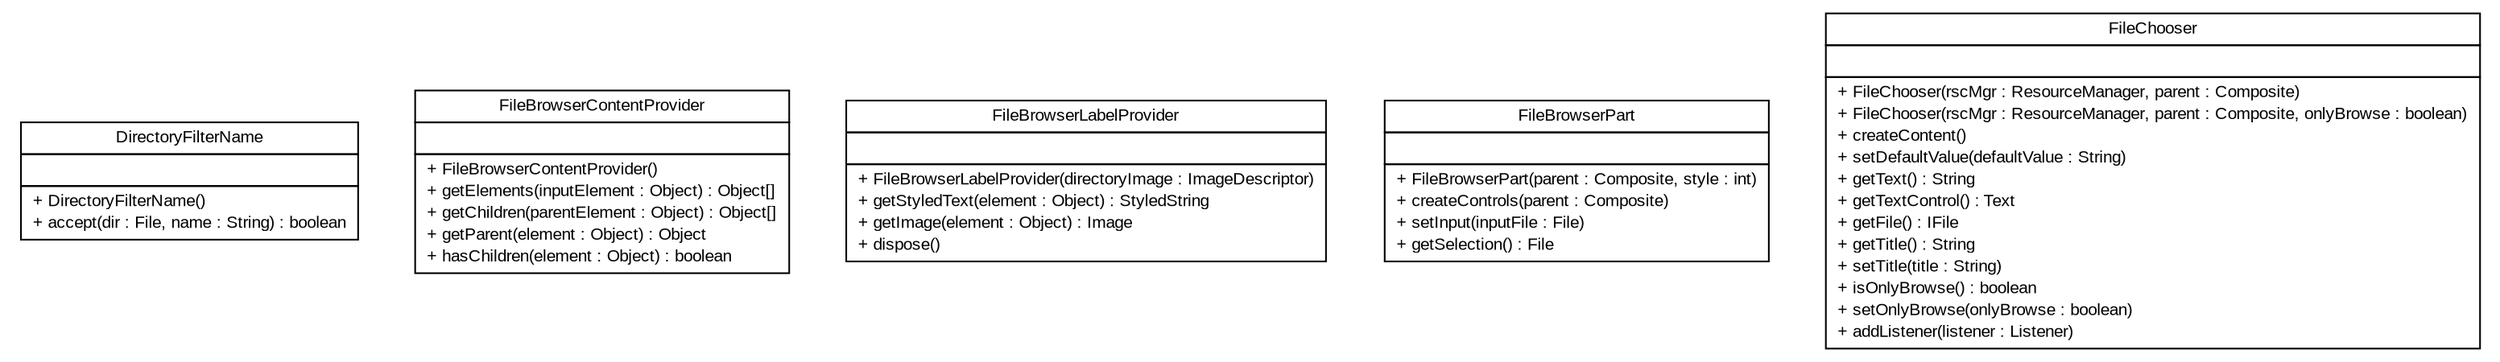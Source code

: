 #!/usr/local/bin/dot
#
# Class diagram 
# Generated by UMLGraph version R5_6-24-gf6e263 (http://www.umlgraph.org/)
#

digraph G {
	edge [fontname="arial",fontsize=10,labelfontname="arial",labelfontsize=10];
	node [fontname="arial",fontsize=10,shape=plaintext];
	nodesep=0.25;
	ranksep=0.5;
	// gov.sandia.cf.parts.widgets.filebrowser.DirectoryFilterName
	c33395 [label=<<table title="gov.sandia.cf.parts.widgets.filebrowser.DirectoryFilterName" border="0" cellborder="1" cellspacing="0" cellpadding="2" port="p" href="./DirectoryFilterName.html">
		<tr><td><table border="0" cellspacing="0" cellpadding="1">
<tr><td align="center" balign="center"> DirectoryFilterName </td></tr>
		</table></td></tr>
		<tr><td><table border="0" cellspacing="0" cellpadding="1">
<tr><td align="left" balign="left">  </td></tr>
		</table></td></tr>
		<tr><td><table border="0" cellspacing="0" cellpadding="1">
<tr><td align="left" balign="left"> + DirectoryFilterName() </td></tr>
<tr><td align="left" balign="left"> + accept(dir : File, name : String) : boolean </td></tr>
		</table></td></tr>
		</table>>, URL="./DirectoryFilterName.html", fontname="arial", fontcolor="black", fontsize=10.0];
	// gov.sandia.cf.parts.widgets.filebrowser.FileBrowserContentProvider
	c33396 [label=<<table title="gov.sandia.cf.parts.widgets.filebrowser.FileBrowserContentProvider" border="0" cellborder="1" cellspacing="0" cellpadding="2" port="p" href="./FileBrowserContentProvider.html">
		<tr><td><table border="0" cellspacing="0" cellpadding="1">
<tr><td align="center" balign="center"> FileBrowserContentProvider </td></tr>
		</table></td></tr>
		<tr><td><table border="0" cellspacing="0" cellpadding="1">
<tr><td align="left" balign="left">  </td></tr>
		</table></td></tr>
		<tr><td><table border="0" cellspacing="0" cellpadding="1">
<tr><td align="left" balign="left"> + FileBrowserContentProvider() </td></tr>
<tr><td align="left" balign="left"> + getElements(inputElement : Object) : Object[] </td></tr>
<tr><td align="left" balign="left"> + getChildren(parentElement : Object) : Object[] </td></tr>
<tr><td align="left" balign="left"> + getParent(element : Object) : Object </td></tr>
<tr><td align="left" balign="left"> + hasChildren(element : Object) : boolean </td></tr>
		</table></td></tr>
		</table>>, URL="./FileBrowserContentProvider.html", fontname="arial", fontcolor="black", fontsize=10.0];
	// gov.sandia.cf.parts.widgets.filebrowser.FileBrowserLabelProvider
	c33397 [label=<<table title="gov.sandia.cf.parts.widgets.filebrowser.FileBrowserLabelProvider" border="0" cellborder="1" cellspacing="0" cellpadding="2" port="p" href="./FileBrowserLabelProvider.html">
		<tr><td><table border="0" cellspacing="0" cellpadding="1">
<tr><td align="center" balign="center"> FileBrowserLabelProvider </td></tr>
		</table></td></tr>
		<tr><td><table border="0" cellspacing="0" cellpadding="1">
<tr><td align="left" balign="left">  </td></tr>
		</table></td></tr>
		<tr><td><table border="0" cellspacing="0" cellpadding="1">
<tr><td align="left" balign="left"> + FileBrowserLabelProvider(directoryImage : ImageDescriptor) </td></tr>
<tr><td align="left" balign="left"> + getStyledText(element : Object) : StyledString </td></tr>
<tr><td align="left" balign="left"> + getImage(element : Object) : Image </td></tr>
<tr><td align="left" balign="left"> + dispose() </td></tr>
		</table></td></tr>
		</table>>, URL="./FileBrowserLabelProvider.html", fontname="arial", fontcolor="black", fontsize=10.0];
	// gov.sandia.cf.parts.widgets.filebrowser.FileBrowserPart
	c33398 [label=<<table title="gov.sandia.cf.parts.widgets.filebrowser.FileBrowserPart" border="0" cellborder="1" cellspacing="0" cellpadding="2" port="p" href="./FileBrowserPart.html">
		<tr><td><table border="0" cellspacing="0" cellpadding="1">
<tr><td align="center" balign="center"> FileBrowserPart </td></tr>
		</table></td></tr>
		<tr><td><table border="0" cellspacing="0" cellpadding="1">
<tr><td align="left" balign="left">  </td></tr>
		</table></td></tr>
		<tr><td><table border="0" cellspacing="0" cellpadding="1">
<tr><td align="left" balign="left"> + FileBrowserPart(parent : Composite, style : int) </td></tr>
<tr><td align="left" balign="left"> + createControls(parent : Composite) </td></tr>
<tr><td align="left" balign="left"> + setInput(inputFile : File) </td></tr>
<tr><td align="left" balign="left"> + getSelection() : File </td></tr>
		</table></td></tr>
		</table>>, URL="./FileBrowserPart.html", fontname="arial", fontcolor="black", fontsize=10.0];
	// gov.sandia.cf.parts.widgets.filebrowser.FileChooser
	c33399 [label=<<table title="gov.sandia.cf.parts.widgets.filebrowser.FileChooser" border="0" cellborder="1" cellspacing="0" cellpadding="2" port="p" href="./FileChooser.html">
		<tr><td><table border="0" cellspacing="0" cellpadding="1">
<tr><td align="center" balign="center"> FileChooser </td></tr>
		</table></td></tr>
		<tr><td><table border="0" cellspacing="0" cellpadding="1">
<tr><td align="left" balign="left">  </td></tr>
		</table></td></tr>
		<tr><td><table border="0" cellspacing="0" cellpadding="1">
<tr><td align="left" balign="left"> + FileChooser(rscMgr : ResourceManager, parent : Composite) </td></tr>
<tr><td align="left" balign="left"> + FileChooser(rscMgr : ResourceManager, parent : Composite, onlyBrowse : boolean) </td></tr>
<tr><td align="left" balign="left"> + createContent() </td></tr>
<tr><td align="left" balign="left"> + setDefaultValue(defaultValue : String) </td></tr>
<tr><td align="left" balign="left"> + getText() : String </td></tr>
<tr><td align="left" balign="left"> + getTextControl() : Text </td></tr>
<tr><td align="left" balign="left"> + getFile() : IFile </td></tr>
<tr><td align="left" balign="left"> + getTitle() : String </td></tr>
<tr><td align="left" balign="left"> + setTitle(title : String) </td></tr>
<tr><td align="left" balign="left"> + isOnlyBrowse() : boolean </td></tr>
<tr><td align="left" balign="left"> + setOnlyBrowse(onlyBrowse : boolean) </td></tr>
<tr><td align="left" balign="left"> + addListener(listener : Listener) </td></tr>
		</table></td></tr>
		</table>>, URL="./FileChooser.html", fontname="arial", fontcolor="black", fontsize=10.0];
}

